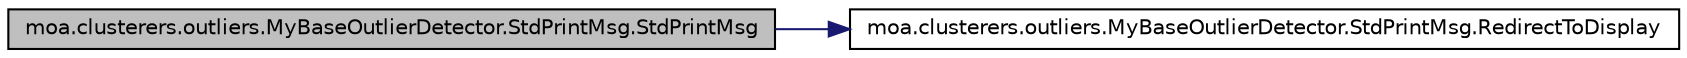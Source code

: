 digraph G
{
  edge [fontname="Helvetica",fontsize="10",labelfontname="Helvetica",labelfontsize="10"];
  node [fontname="Helvetica",fontsize="10",shape=record];
  rankdir=LR;
  Node1 [label="moa.clusterers.outliers.MyBaseOutlierDetector.StdPrintMsg.StdPrintMsg",height=0.2,width=0.4,color="black", fillcolor="grey75", style="filled" fontcolor="black"];
  Node1 -> Node2 [color="midnightblue",fontsize="10",style="solid",fontname="Helvetica"];
  Node2 [label="moa.clusterers.outliers.MyBaseOutlierDetector.StdPrintMsg.RedirectToDisplay",height=0.2,width=0.4,color="black", fillcolor="white", style="filled",URL="$classmoa_1_1clusterers_1_1outliers_1_1MyBaseOutlierDetector_1_1StdPrintMsg.html#a7e6b9bbe210da852c16ddb1cb454a191"];
}
